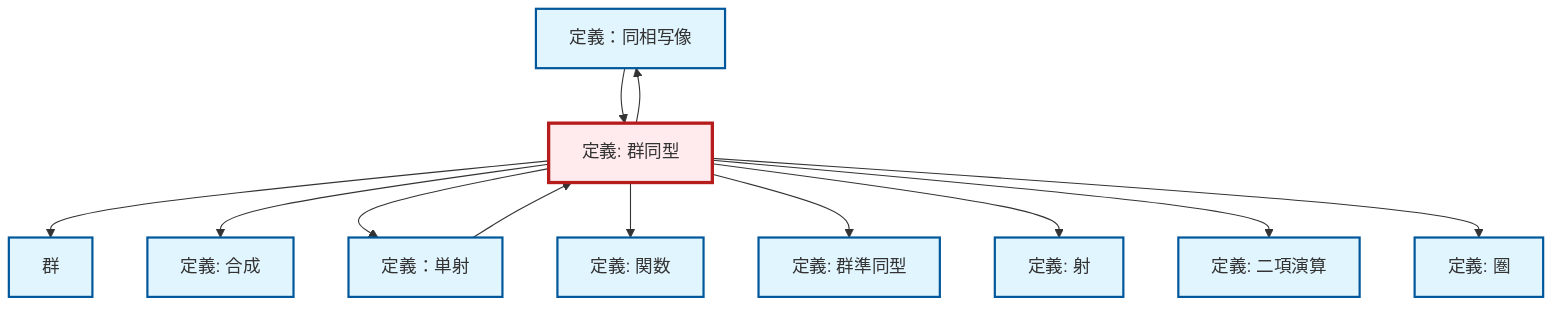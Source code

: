 graph TD
    classDef definition fill:#e1f5fe,stroke:#01579b,stroke-width:2px
    classDef theorem fill:#f3e5f5,stroke:#4a148c,stroke-width:2px
    classDef axiom fill:#fff3e0,stroke:#e65100,stroke-width:2px
    classDef example fill:#e8f5e9,stroke:#1b5e20,stroke-width:2px
    classDef current fill:#ffebee,stroke:#b71c1c,stroke-width:3px
    def-group["群"]:::definition
    def-homeomorphism["定義：同相写像"]:::definition
    def-isomorphism["定義: 群同型"]:::definition
    def-function["定義: 関数"]:::definition
    def-binary-operation["定義: 二項演算"]:::definition
    def-morphism["定義: 射"]:::definition
    def-category["定義: 圏"]:::definition
    def-composition["定義: 合成"]:::definition
    def-homomorphism["定義: 群準同型"]:::definition
    def-monomorphism["定義：単射"]:::definition
    def-isomorphism --> def-group
    def-isomorphism --> def-composition
    def-isomorphism --> def-monomorphism
    def-homeomorphism --> def-isomorphism
    def-isomorphism --> def-function
    def-monomorphism --> def-isomorphism
    def-isomorphism --> def-homomorphism
    def-isomorphism --> def-morphism
    def-isomorphism --> def-binary-operation
    def-isomorphism --> def-category
    def-isomorphism --> def-homeomorphism
    class def-isomorphism current